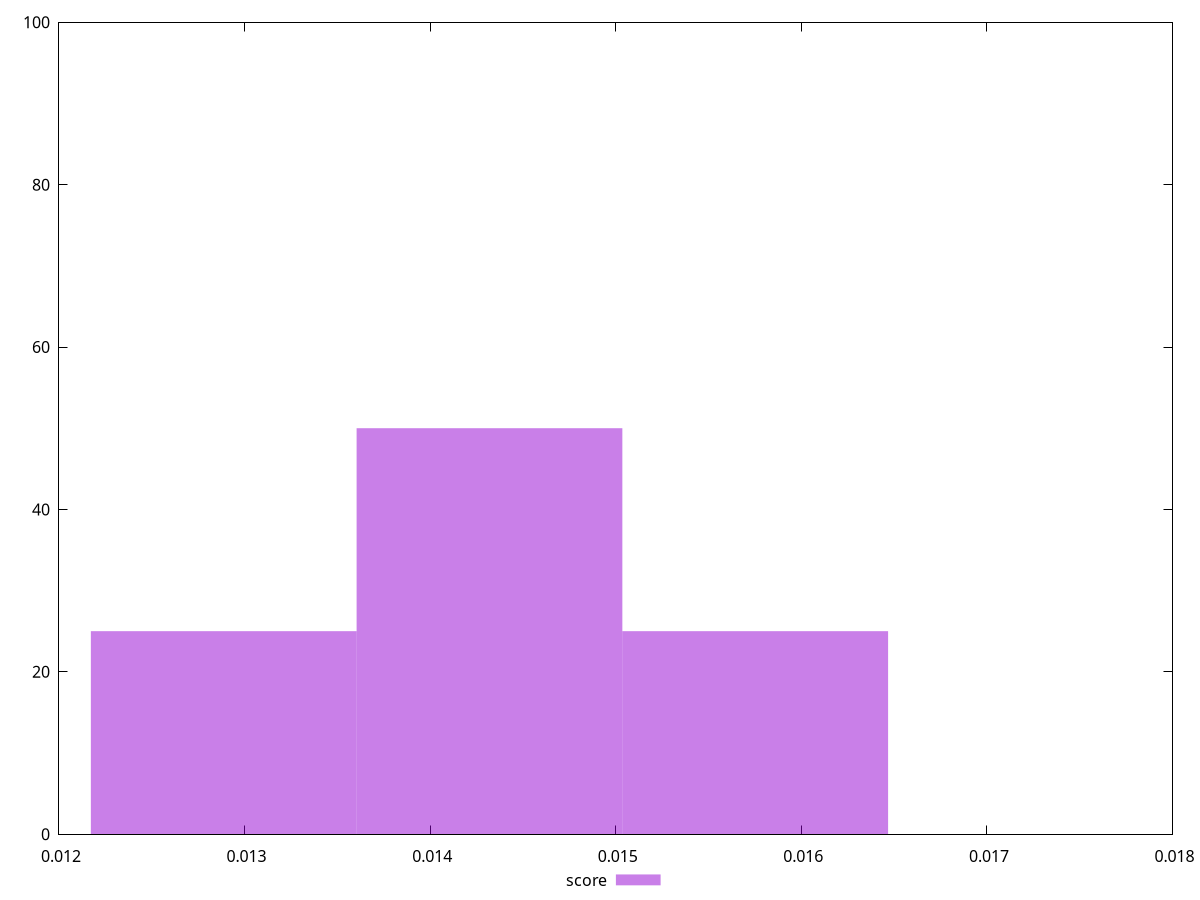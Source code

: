 reset
set terminal svg size 640, 490 enhanced background rgb 'white'
set output "reprap/largest-contentful-paint/samples/pages+cached+noexternal+nosvg/score/histogram.svg"

$score <<EOF
0.01431958350663588 50
0.01288762515597229 25
0.01575154185729947 25
EOF

set key outside below
set boxwidth 0.001431958350663588
set yrange [0:100]
set style fill transparent solid 0.5 noborder

plot \
  $score title "score" with boxes, \


reset